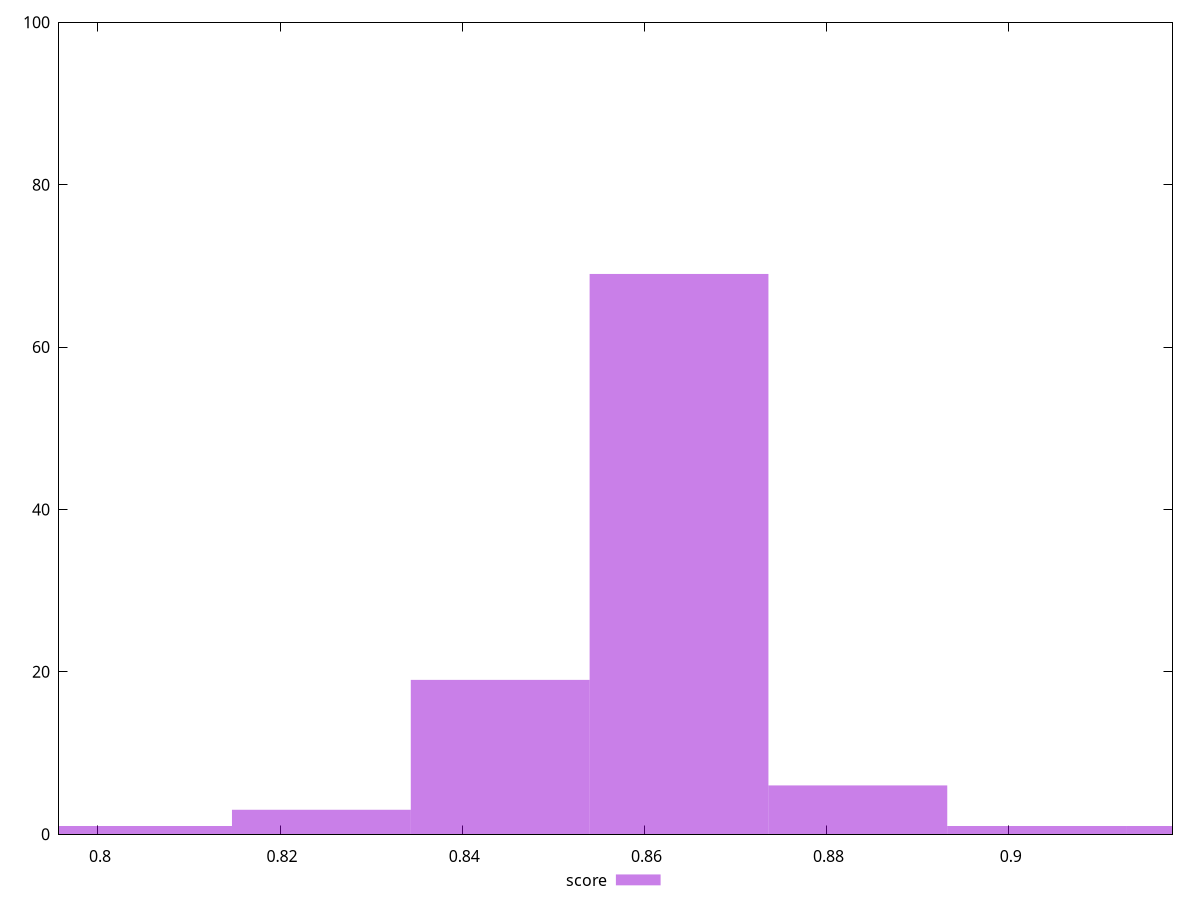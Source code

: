 reset

$score <<EOF
0.9030618809317545 1
0.8245347608507325 3
0.8637983208912435 69
0.844166540870988 19
0.8834301009114991 6
0.9226936609520101 1
0.804902980830477 1
EOF

set key outside below
set boxwidth 0.019631780020255535
set xrange [0.7957300190824915:0.917974311846788]
set yrange [0:100]
set style fill transparent solid 0.5 noborder
set terminal svg size 640, 490 enhanced background rgb 'white'
set output "report_00007_2020-12-11T15:55:29.892Z/mainthread-work-breakdown/samples/pages/score/histogram.svg"

plot $score title "score" with boxes

reset
